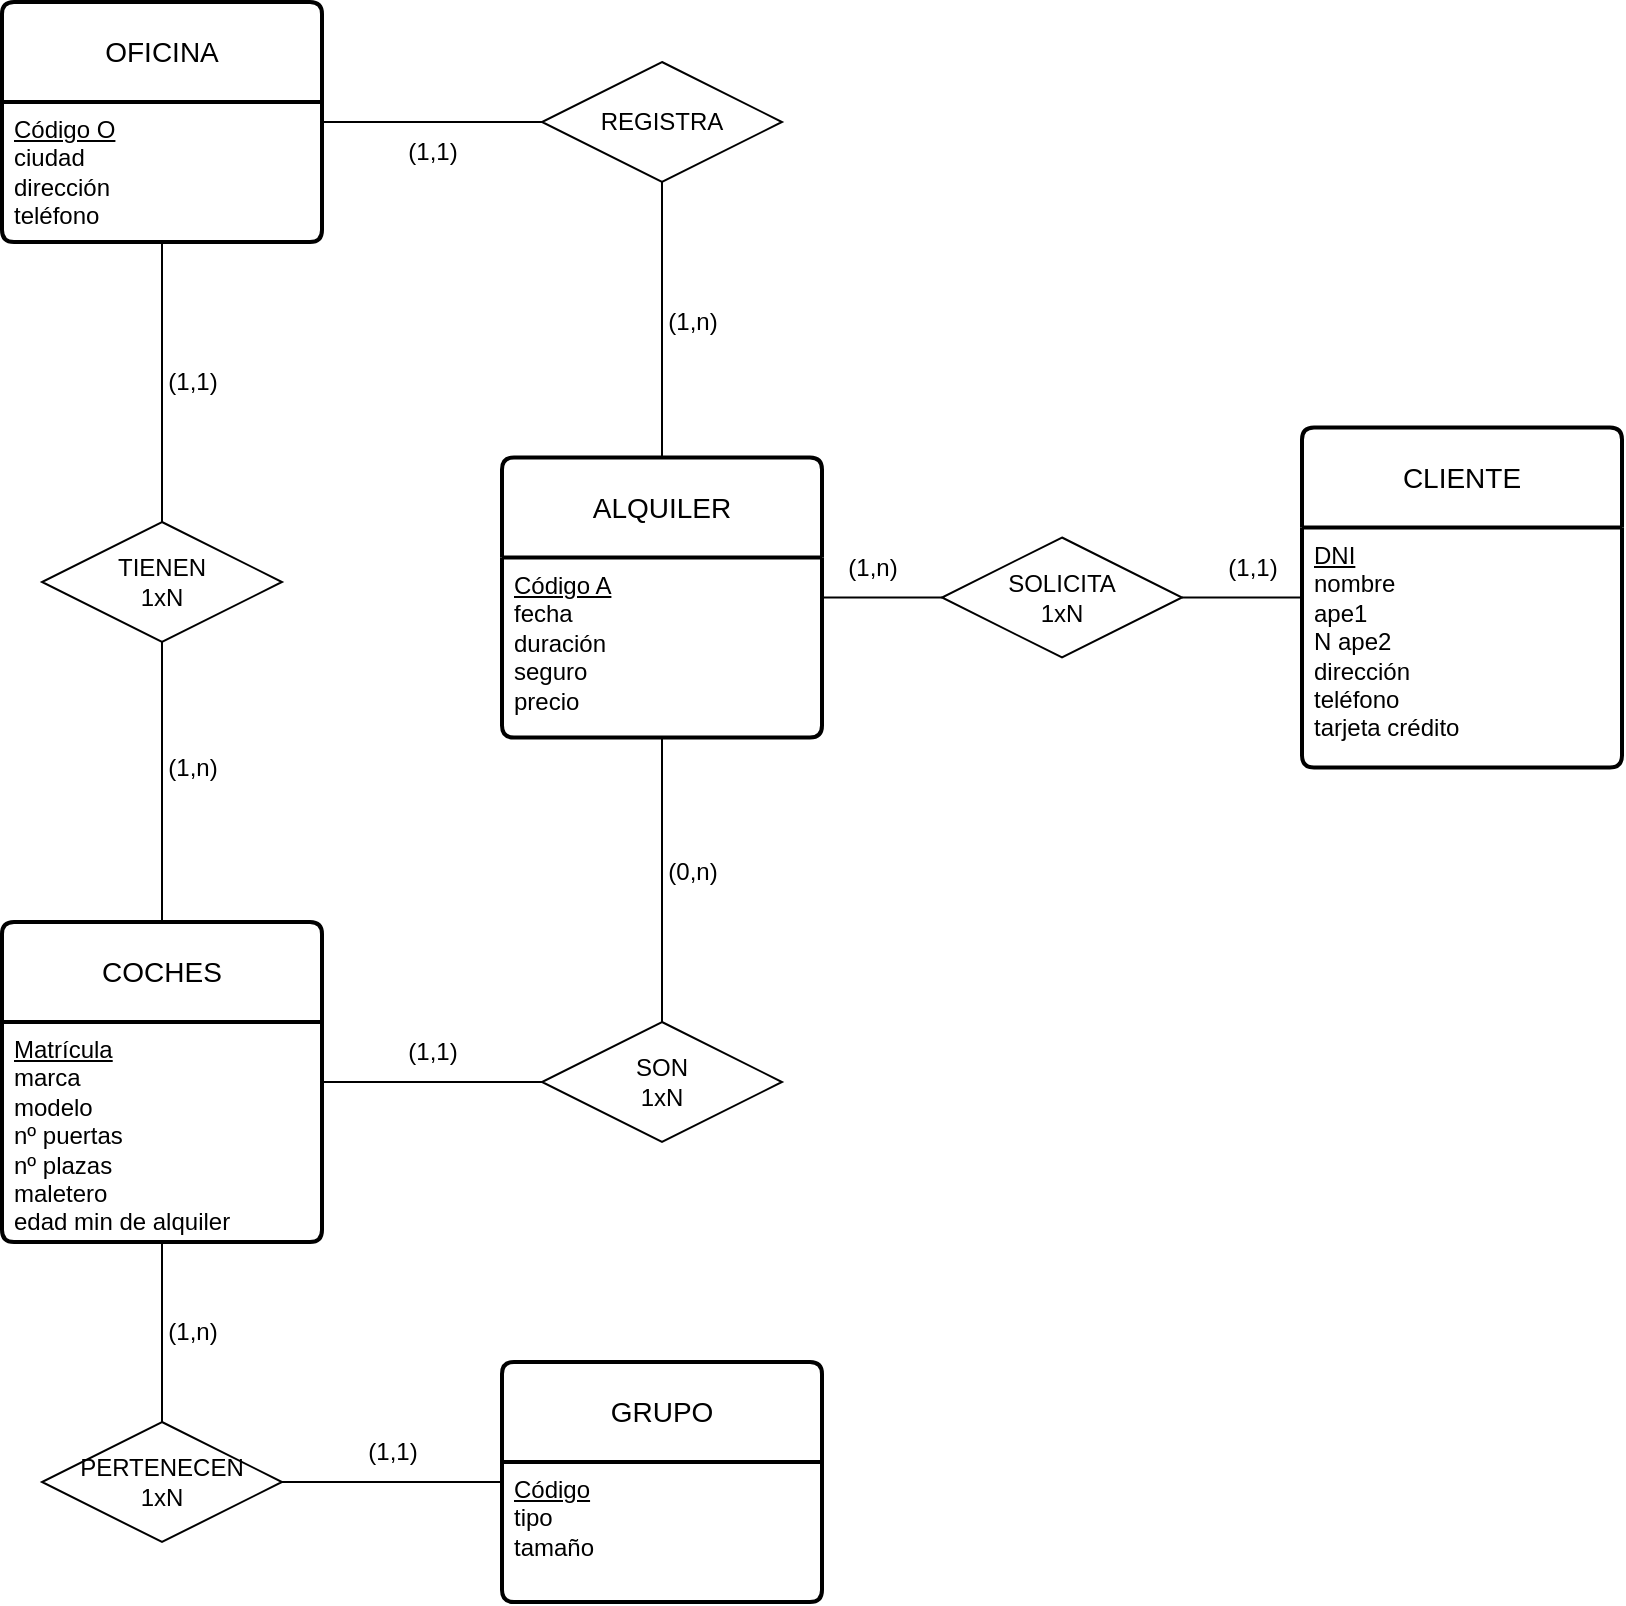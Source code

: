 <mxfile version="22.0.2" type="device">
  <diagram name="Página-1" id="ISm6BxgXzqxDpoaIpEgR">
    <mxGraphModel dx="989" dy="925" grid="1" gridSize="10" guides="1" tooltips="1" connect="1" arrows="1" fold="1" page="1" pageScale="1" pageWidth="827" pageHeight="1169" math="0" shadow="0">
      <root>
        <mxCell id="0" />
        <mxCell id="1" parent="0" />
        <mxCell id="4nYSQKuE92k4TqnR1jSz-1" value="OFICINA" style="swimlane;childLayout=stackLayout;horizontal=1;startSize=50;horizontalStack=0;rounded=1;fontSize=14;fontStyle=0;strokeWidth=2;resizeParent=0;resizeLast=1;shadow=0;dashed=0;align=center;arcSize=4;whiteSpace=wrap;html=1;" vertex="1" parent="1">
          <mxGeometry x="10" y="80" width="160" height="120" as="geometry" />
        </mxCell>
        <mxCell id="4nYSQKuE92k4TqnR1jSz-2" value="&lt;u&gt;Código O&lt;/u&gt;&lt;br&gt;ciudad&lt;br&gt;dirección&lt;br&gt;teléfono" style="align=left;strokeColor=none;fillColor=none;spacingLeft=4;fontSize=12;verticalAlign=top;resizable=0;rotatable=0;part=1;html=1;" vertex="1" parent="4nYSQKuE92k4TqnR1jSz-1">
          <mxGeometry y="50" width="160" height="70" as="geometry" />
        </mxCell>
        <mxCell id="4nYSQKuE92k4TqnR1jSz-3" value="COCHES" style="swimlane;childLayout=stackLayout;horizontal=1;startSize=50;horizontalStack=0;rounded=1;fontSize=14;fontStyle=0;strokeWidth=2;resizeParent=0;resizeLast=1;shadow=0;dashed=0;align=center;arcSize=4;whiteSpace=wrap;html=1;" vertex="1" parent="1">
          <mxGeometry x="10" y="540" width="160" height="160" as="geometry" />
        </mxCell>
        <mxCell id="4nYSQKuE92k4TqnR1jSz-4" value="&lt;u&gt;Matrícula&lt;/u&gt;&lt;br&gt;marca&lt;br&gt;modelo&lt;br&gt;nº puertas&lt;br&gt;nº plazas&lt;br&gt;maletero&lt;br&gt;edad min de alquiler" style="align=left;strokeColor=none;fillColor=none;spacingLeft=4;fontSize=12;verticalAlign=top;resizable=0;rotatable=0;part=1;html=1;" vertex="1" parent="4nYSQKuE92k4TqnR1jSz-3">
          <mxGeometry y="50" width="160" height="110" as="geometry" />
        </mxCell>
        <mxCell id="4nYSQKuE92k4TqnR1jSz-5" value="ALQUILER" style="swimlane;childLayout=stackLayout;horizontal=1;startSize=50;horizontalStack=0;rounded=1;fontSize=14;fontStyle=0;strokeWidth=2;resizeParent=0;resizeLast=1;shadow=0;dashed=0;align=center;arcSize=4;whiteSpace=wrap;html=1;" vertex="1" parent="1">
          <mxGeometry x="260" y="307.75" width="160" height="140" as="geometry" />
        </mxCell>
        <mxCell id="4nYSQKuE92k4TqnR1jSz-6" value="&lt;u&gt;Código A&lt;/u&gt;&lt;br&gt;fecha&lt;br&gt;duración&lt;br&gt;seguro&lt;br&gt;precio" style="align=left;strokeColor=none;fillColor=none;spacingLeft=4;fontSize=12;verticalAlign=top;resizable=0;rotatable=0;part=1;html=1;" vertex="1" parent="4nYSQKuE92k4TqnR1jSz-5">
          <mxGeometry y="50" width="160" height="90" as="geometry" />
        </mxCell>
        <mxCell id="4nYSQKuE92k4TqnR1jSz-7" value="CLIENTE" style="swimlane;childLayout=stackLayout;horizontal=1;startSize=50;horizontalStack=0;rounded=1;fontSize=14;fontStyle=0;strokeWidth=2;resizeParent=0;resizeLast=1;shadow=0;dashed=0;align=center;arcSize=4;whiteSpace=wrap;html=1;" vertex="1" parent="1">
          <mxGeometry x="660" y="292.75" width="160" height="170" as="geometry" />
        </mxCell>
        <mxCell id="4nYSQKuE92k4TqnR1jSz-8" value="&lt;u&gt;DNI&lt;/u&gt;&lt;br&gt;nombre&lt;br&gt;ape1&lt;br&gt;N ape2&lt;br&gt;dirección&lt;br&gt;teléfono&lt;br&gt;tarjeta crédito" style="align=left;strokeColor=none;fillColor=none;spacingLeft=4;fontSize=12;verticalAlign=top;resizable=0;rotatable=0;part=1;html=1;" vertex="1" parent="4nYSQKuE92k4TqnR1jSz-7">
          <mxGeometry y="50" width="160" height="120" as="geometry" />
        </mxCell>
        <mxCell id="4nYSQKuE92k4TqnR1jSz-9" value="TIENEN&lt;br&gt;1xN" style="shape=rhombus;perimeter=rhombusPerimeter;whiteSpace=wrap;html=1;align=center;" vertex="1" parent="1">
          <mxGeometry x="30" y="340" width="120" height="60" as="geometry" />
        </mxCell>
        <mxCell id="4nYSQKuE92k4TqnR1jSz-10" value="" style="endArrow=none;html=1;rounded=0;" edge="1" parent="1" source="4nYSQKuE92k4TqnR1jSz-1" target="4nYSQKuE92k4TqnR1jSz-9">
          <mxGeometry relative="1" as="geometry">
            <mxPoint x="300" y="400" as="sourcePoint" />
            <mxPoint x="460" y="400" as="targetPoint" />
          </mxGeometry>
        </mxCell>
        <mxCell id="4nYSQKuE92k4TqnR1jSz-11" value="" style="endArrow=none;html=1;rounded=0;" edge="1" parent="1" source="4nYSQKuE92k4TqnR1jSz-3" target="4nYSQKuE92k4TqnR1jSz-9">
          <mxGeometry relative="1" as="geometry">
            <mxPoint x="97" y="210" as="sourcePoint" />
            <mxPoint x="83" y="351" as="targetPoint" />
          </mxGeometry>
        </mxCell>
        <mxCell id="4nYSQKuE92k4TqnR1jSz-12" value="REGISTRA" style="shape=rhombus;perimeter=rhombusPerimeter;whiteSpace=wrap;html=1;align=center;" vertex="1" parent="1">
          <mxGeometry x="280" y="110" width="120" height="60" as="geometry" />
        </mxCell>
        <mxCell id="4nYSQKuE92k4TqnR1jSz-13" value="SON&lt;br&gt;1xN" style="shape=rhombus;perimeter=rhombusPerimeter;whiteSpace=wrap;html=1;align=center;" vertex="1" parent="1">
          <mxGeometry x="280" y="590" width="120" height="60" as="geometry" />
        </mxCell>
        <mxCell id="4nYSQKuE92k4TqnR1jSz-14" value="" style="endArrow=none;html=1;rounded=0;" edge="1" parent="1" source="4nYSQKuE92k4TqnR1jSz-1" target="4nYSQKuE92k4TqnR1jSz-12">
          <mxGeometry relative="1" as="geometry">
            <mxPoint x="300" y="400" as="sourcePoint" />
            <mxPoint x="460" y="400" as="targetPoint" />
          </mxGeometry>
        </mxCell>
        <mxCell id="4nYSQKuE92k4TqnR1jSz-15" value="" style="endArrow=none;html=1;rounded=0;" edge="1" parent="1" source="4nYSQKuE92k4TqnR1jSz-5" target="4nYSQKuE92k4TqnR1jSz-12">
          <mxGeometry relative="1" as="geometry">
            <mxPoint x="120" y="162.75" as="sourcePoint" />
            <mxPoint x="281" y="173.75" as="targetPoint" />
          </mxGeometry>
        </mxCell>
        <mxCell id="4nYSQKuE92k4TqnR1jSz-16" value="" style="endArrow=none;html=1;rounded=0;" edge="1" parent="1" source="4nYSQKuE92k4TqnR1jSz-3" target="4nYSQKuE92k4TqnR1jSz-13">
          <mxGeometry relative="1" as="geometry">
            <mxPoint x="300" y="400" as="sourcePoint" />
            <mxPoint x="460" y="400" as="targetPoint" />
          </mxGeometry>
        </mxCell>
        <mxCell id="4nYSQKuE92k4TqnR1jSz-17" value="" style="endArrow=none;html=1;rounded=0;" edge="1" parent="1" source="4nYSQKuE92k4TqnR1jSz-5" target="4nYSQKuE92k4TqnR1jSz-13">
          <mxGeometry relative="1" as="geometry">
            <mxPoint x="120" y="627.75" as="sourcePoint" />
            <mxPoint x="286" y="607.75" as="targetPoint" />
          </mxGeometry>
        </mxCell>
        <mxCell id="4nYSQKuE92k4TqnR1jSz-22" value="SOLICITA&lt;br&gt;1xN" style="shape=rhombus;perimeter=rhombusPerimeter;whiteSpace=wrap;html=1;align=center;" vertex="1" parent="1">
          <mxGeometry x="480" y="347.75" width="120" height="60" as="geometry" />
        </mxCell>
        <mxCell id="4nYSQKuE92k4TqnR1jSz-24" value="" style="endArrow=none;html=1;rounded=0;" edge="1" parent="1" source="4nYSQKuE92k4TqnR1jSz-7" target="4nYSQKuE92k4TqnR1jSz-22">
          <mxGeometry relative="1" as="geometry">
            <mxPoint x="280" y="337.75" as="sourcePoint" />
            <mxPoint x="440" y="337.75" as="targetPoint" />
          </mxGeometry>
        </mxCell>
        <mxCell id="4nYSQKuE92k4TqnR1jSz-25" value="" style="endArrow=none;html=1;rounded=0;" edge="1" parent="1" source="4nYSQKuE92k4TqnR1jSz-22" target="4nYSQKuE92k4TqnR1jSz-5">
          <mxGeometry relative="1" as="geometry">
            <mxPoint x="670" y="388" as="sourcePoint" />
            <mxPoint x="600" y="395" as="targetPoint" />
          </mxGeometry>
        </mxCell>
        <mxCell id="4nYSQKuE92k4TqnR1jSz-26" value="(1,1)" style="text;html=1;align=center;verticalAlign=middle;resizable=0;points=[];autosize=1;strokeColor=none;fillColor=none;" vertex="1" parent="1">
          <mxGeometry x="80" y="255" width="50" height="30" as="geometry" />
        </mxCell>
        <mxCell id="4nYSQKuE92k4TqnR1jSz-27" value="(1,n)" style="text;html=1;align=center;verticalAlign=middle;resizable=0;points=[];autosize=1;strokeColor=none;fillColor=none;" vertex="1" parent="1">
          <mxGeometry x="80" y="447.75" width="50" height="30" as="geometry" />
        </mxCell>
        <mxCell id="4nYSQKuE92k4TqnR1jSz-28" value="(1,1)" style="text;html=1;align=center;verticalAlign=middle;resizable=0;points=[];autosize=1;strokeColor=none;fillColor=none;" vertex="1" parent="1">
          <mxGeometry x="200" y="590" width="50" height="30" as="geometry" />
        </mxCell>
        <mxCell id="4nYSQKuE92k4TqnR1jSz-29" value="(0,n)" style="text;html=1;align=center;verticalAlign=middle;resizable=0;points=[];autosize=1;strokeColor=none;fillColor=none;" vertex="1" parent="1">
          <mxGeometry x="330" y="500" width="50" height="30" as="geometry" />
        </mxCell>
        <mxCell id="4nYSQKuE92k4TqnR1jSz-30" value="(1,1)" style="text;html=1;align=center;verticalAlign=middle;resizable=0;points=[];autosize=1;strokeColor=none;fillColor=none;" vertex="1" parent="1">
          <mxGeometry x="200" y="140" width="50" height="30" as="geometry" />
        </mxCell>
        <mxCell id="4nYSQKuE92k4TqnR1jSz-31" value="(1,n)" style="text;html=1;align=center;verticalAlign=middle;resizable=0;points=[];autosize=1;strokeColor=none;fillColor=none;" vertex="1" parent="1">
          <mxGeometry x="330" y="225" width="50" height="30" as="geometry" />
        </mxCell>
        <mxCell id="4nYSQKuE92k4TqnR1jSz-32" value="(1,n)" style="text;html=1;align=center;verticalAlign=middle;resizable=0;points=[];autosize=1;strokeColor=none;fillColor=none;" vertex="1" parent="1">
          <mxGeometry x="420" y="347.75" width="50" height="30" as="geometry" />
        </mxCell>
        <mxCell id="4nYSQKuE92k4TqnR1jSz-33" value="(1,1)" style="text;html=1;align=center;verticalAlign=middle;resizable=0;points=[];autosize=1;strokeColor=none;fillColor=none;" vertex="1" parent="1">
          <mxGeometry x="610" y="347.75" width="50" height="30" as="geometry" />
        </mxCell>
        <mxCell id="4nYSQKuE92k4TqnR1jSz-34" value="GRUPO" style="swimlane;childLayout=stackLayout;horizontal=1;startSize=50;horizontalStack=0;rounded=1;fontSize=14;fontStyle=0;strokeWidth=2;resizeParent=0;resizeLast=1;shadow=0;dashed=0;align=center;arcSize=4;whiteSpace=wrap;html=1;" vertex="1" parent="1">
          <mxGeometry x="260" y="760" width="160" height="120" as="geometry" />
        </mxCell>
        <mxCell id="4nYSQKuE92k4TqnR1jSz-35" value="&lt;u&gt;Código&lt;/u&gt;&lt;br&gt;tipo&lt;br&gt;tamaño" style="align=left;strokeColor=none;fillColor=none;spacingLeft=4;fontSize=12;verticalAlign=top;resizable=0;rotatable=0;part=1;html=1;" vertex="1" parent="4nYSQKuE92k4TqnR1jSz-34">
          <mxGeometry y="50" width="160" height="70" as="geometry" />
        </mxCell>
        <mxCell id="4nYSQKuE92k4TqnR1jSz-36" value="PERTENECEN&lt;br&gt;1xN" style="shape=rhombus;perimeter=rhombusPerimeter;whiteSpace=wrap;html=1;align=center;" vertex="1" parent="1">
          <mxGeometry x="30" y="790" width="120" height="60" as="geometry" />
        </mxCell>
        <mxCell id="4nYSQKuE92k4TqnR1jSz-37" value="" style="endArrow=none;html=1;rounded=0;" edge="1" parent="1" source="4nYSQKuE92k4TqnR1jSz-4" target="4nYSQKuE92k4TqnR1jSz-36">
          <mxGeometry relative="1" as="geometry">
            <mxPoint x="230" y="600" as="sourcePoint" />
            <mxPoint x="390" y="600" as="targetPoint" />
          </mxGeometry>
        </mxCell>
        <mxCell id="4nYSQKuE92k4TqnR1jSz-38" value="" style="endArrow=none;html=1;rounded=0;" edge="1" parent="1" source="4nYSQKuE92k4TqnR1jSz-34" target="4nYSQKuE92k4TqnR1jSz-36">
          <mxGeometry relative="1" as="geometry">
            <mxPoint x="100" y="710" as="sourcePoint" />
            <mxPoint x="100" y="800" as="targetPoint" />
          </mxGeometry>
        </mxCell>
        <mxCell id="4nYSQKuE92k4TqnR1jSz-39" value="(1,n)" style="text;html=1;align=center;verticalAlign=middle;resizable=0;points=[];autosize=1;strokeColor=none;fillColor=none;" vertex="1" parent="1">
          <mxGeometry x="80" y="730" width="50" height="30" as="geometry" />
        </mxCell>
        <mxCell id="4nYSQKuE92k4TqnR1jSz-40" value="(1,1)" style="text;html=1;align=center;verticalAlign=middle;resizable=0;points=[];autosize=1;strokeColor=none;fillColor=none;" vertex="1" parent="1">
          <mxGeometry x="180" y="790" width="50" height="30" as="geometry" />
        </mxCell>
      </root>
    </mxGraphModel>
  </diagram>
</mxfile>
